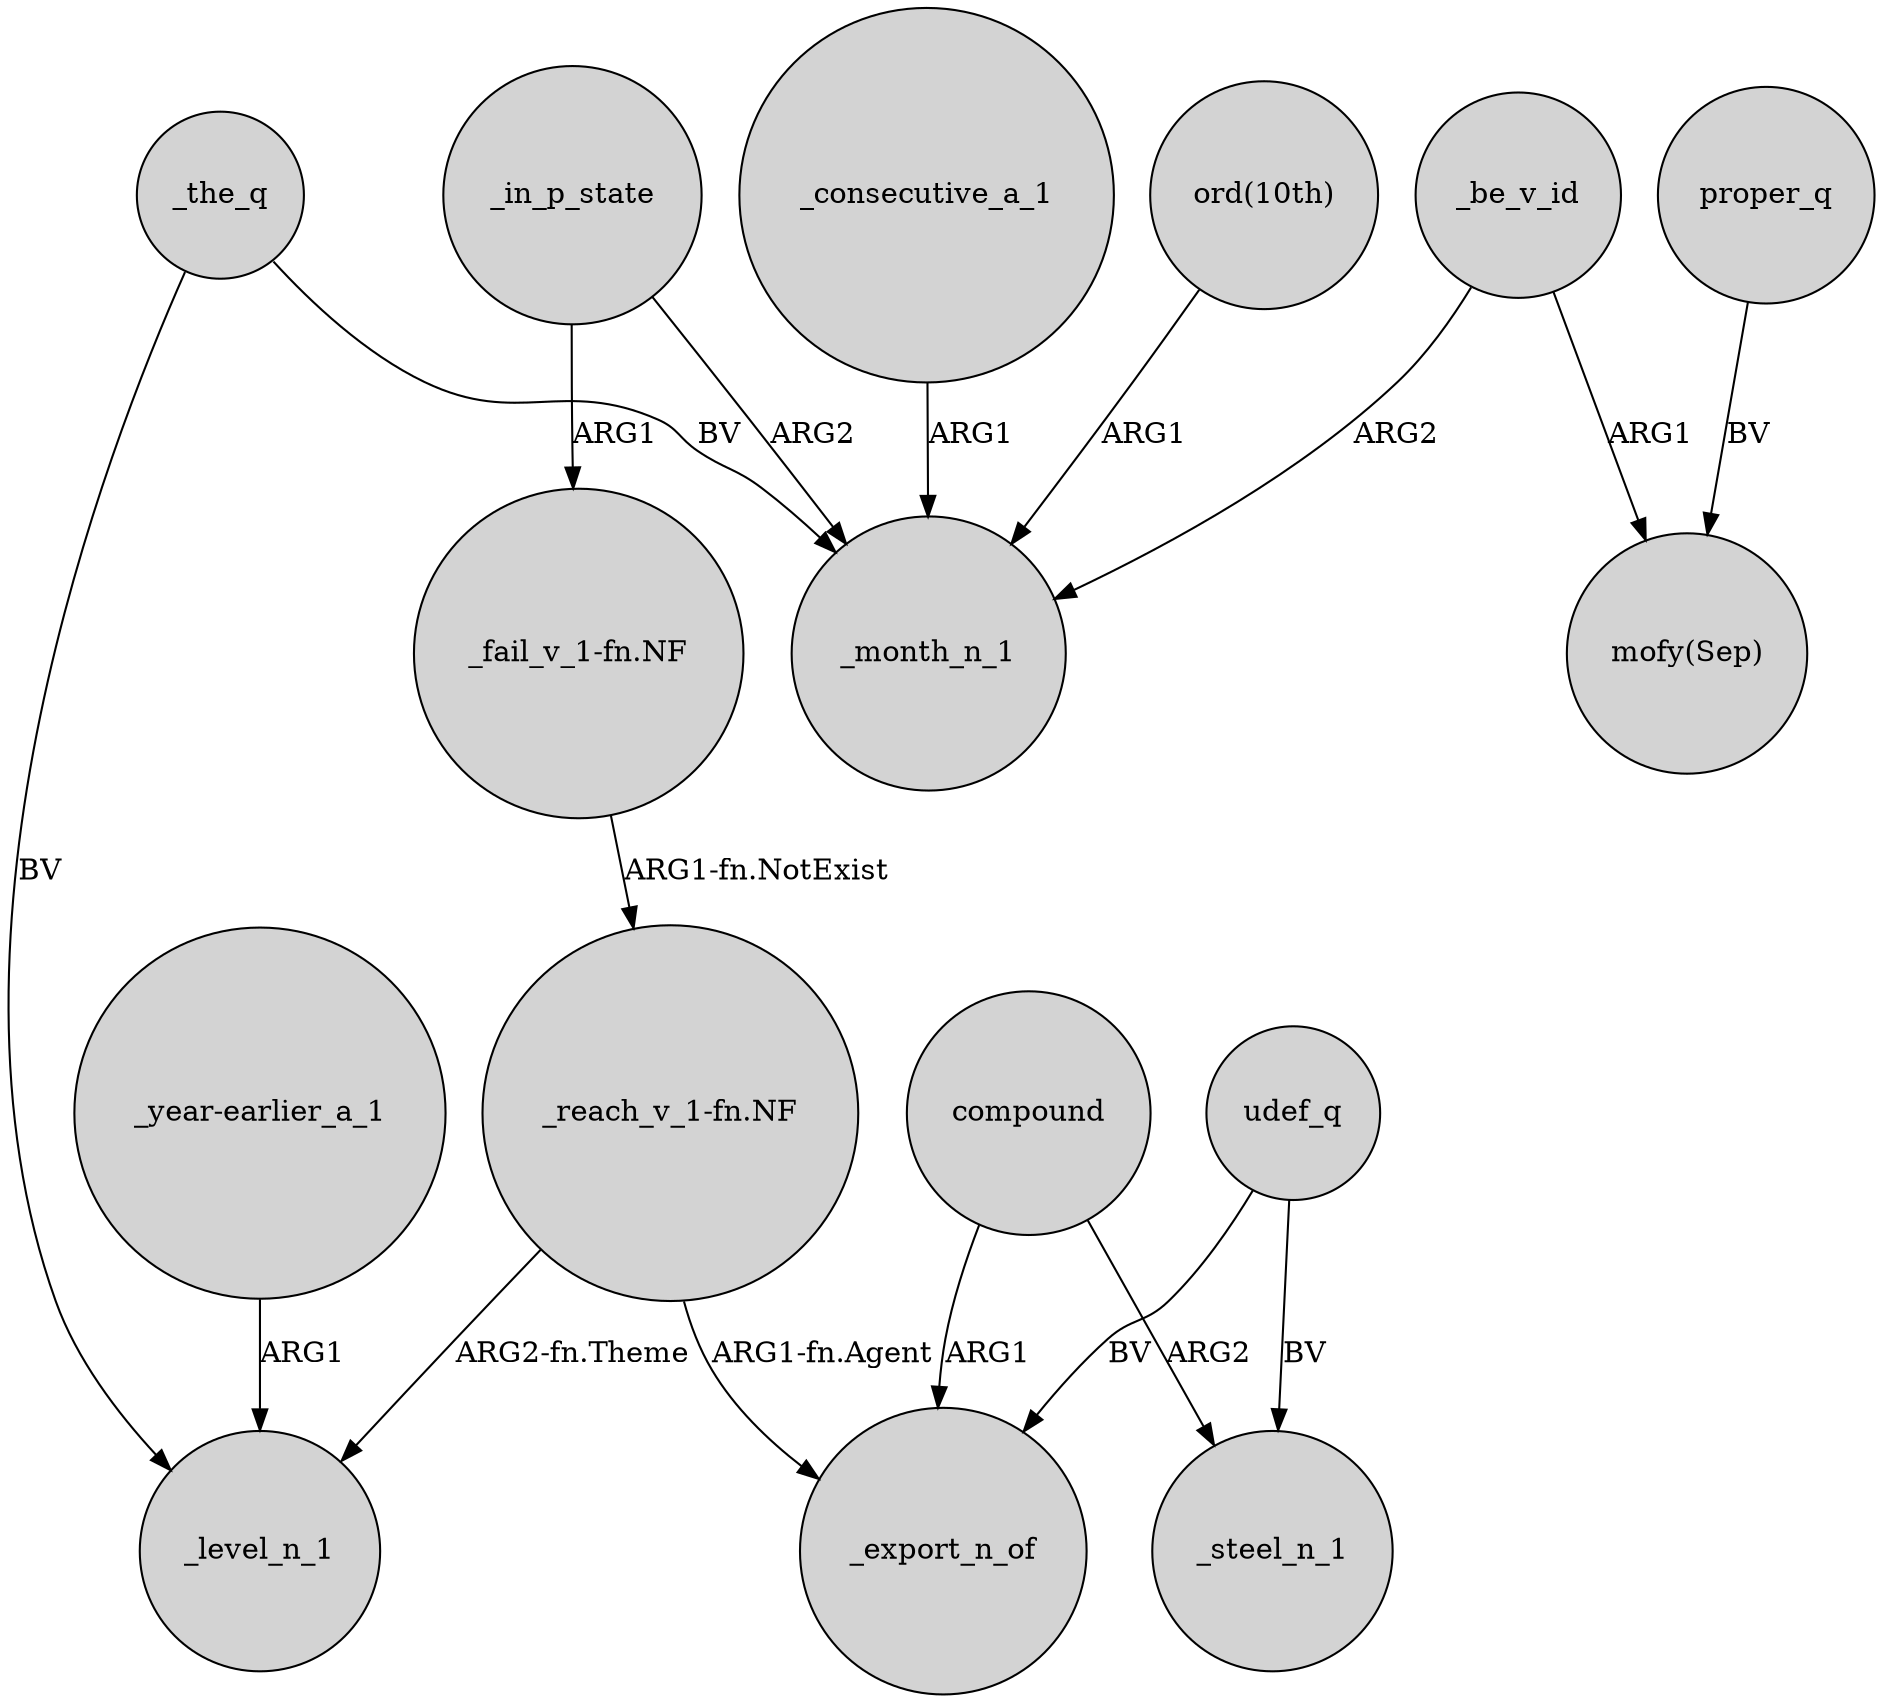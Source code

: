digraph {
	node [shape=circle style=filled]
	_the_q -> _month_n_1 [label=BV]
	_in_p_state -> _month_n_1 [label=ARG2]
	"_year-earlier_a_1" -> _level_n_1 [label=ARG1]
	"_fail_v_1-fn.NF" -> "_reach_v_1-fn.NF" [label="ARG1-fn.NotExist"]
	_consecutive_a_1 -> _month_n_1 [label=ARG1]
	proper_q -> "mofy(Sep)" [label=BV]
	"ord(10th)" -> _month_n_1 [label=ARG1]
	"_reach_v_1-fn.NF" -> _level_n_1 [label="ARG2-fn.Theme"]
	_in_p_state -> "_fail_v_1-fn.NF" [label=ARG1]
	udef_q -> _steel_n_1 [label=BV]
	_the_q -> _level_n_1 [label=BV]
	compound -> _export_n_of [label=ARG1]
	_be_v_id -> _month_n_1 [label=ARG2]
	_be_v_id -> "mofy(Sep)" [label=ARG1]
	udef_q -> _export_n_of [label=BV]
	compound -> _steel_n_1 [label=ARG2]
	"_reach_v_1-fn.NF" -> _export_n_of [label="ARG1-fn.Agent"]
}
